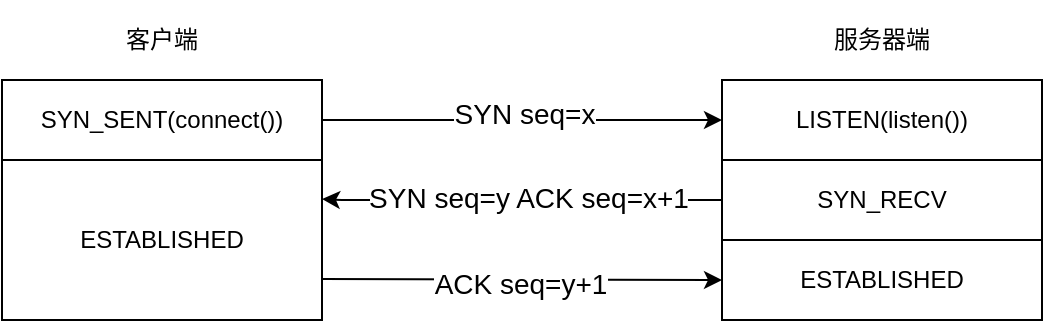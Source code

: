 <mxfile version="10.7.7" type="device"><diagram id="kwzyU7btweLYU3dKSI_z" name="Page-1"><mxGraphModel dx="959" dy="596" grid="1" gridSize="10" guides="1" tooltips="1" connect="1" arrows="1" fold="1" page="1" pageScale="1" pageWidth="827" pageHeight="1169" math="0" shadow="0"><root><mxCell id="0"/><mxCell id="1" parent="0"/><mxCell id="wOkPvB3wjsLjgF6GhPqz-1" value="客户端" style="text;html=1;strokeColor=none;fillColor=none;align=center;verticalAlign=middle;whiteSpace=wrap;rounded=0;" vertex="1" parent="1"><mxGeometry x="160" y="40" width="80" height="40" as="geometry"/></mxCell><mxCell id="wOkPvB3wjsLjgF6GhPqz-2" value="服务器端" style="text;html=1;strokeColor=none;fillColor=none;align=center;verticalAlign=middle;whiteSpace=wrap;rounded=0;" vertex="1" parent="1"><mxGeometry x="520" y="40" width="80" height="40" as="geometry"/></mxCell><mxCell id="wOkPvB3wjsLjgF6GhPqz-5" style="edgeStyle=orthogonalEdgeStyle;rounded=0;orthogonalLoop=1;jettySize=auto;html=1;entryX=0;entryY=0.5;entryDx=0;entryDy=0;" edge="1" parent="1" source="wOkPvB3wjsLjgF6GhPqz-3" target="wOkPvB3wjsLjgF6GhPqz-4"><mxGeometry relative="1" as="geometry"/></mxCell><mxCell id="wOkPvB3wjsLjgF6GhPqz-6" value="&lt;font style=&quot;font-size: 14px&quot;&gt;SYN seq=x&lt;/font&gt;" style="text;html=1;resizable=0;points=[];align=center;verticalAlign=middle;labelBackgroundColor=#ffffff;" vertex="1" connectable="0" parent="wOkPvB3wjsLjgF6GhPqz-5"><mxGeometry x="0.151" y="3" relative="1" as="geometry"><mxPoint x="-14" as="offset"/></mxGeometry></mxCell><mxCell id="wOkPvB3wjsLjgF6GhPqz-3" value="SYN_SENT(connect())" style="rounded=0;whiteSpace=wrap;html=1;" vertex="1" parent="1"><mxGeometry x="120" y="80" width="160" height="40" as="geometry"/></mxCell><mxCell id="wOkPvB3wjsLjgF6GhPqz-4" value="LISTEN(listen())" style="rounded=0;whiteSpace=wrap;html=1;" vertex="1" parent="1"><mxGeometry x="480" y="80" width="160" height="40" as="geometry"/></mxCell><mxCell id="wOkPvB3wjsLjgF6GhPqz-7" value="ESTABLISHED" style="rounded=0;whiteSpace=wrap;html=1;" vertex="1" parent="1"><mxGeometry x="120" y="120" width="160" height="80" as="geometry"/></mxCell><mxCell id="wOkPvB3wjsLjgF6GhPqz-8" value="SYN_RECV" style="rounded=0;whiteSpace=wrap;html=1;" vertex="1" parent="1"><mxGeometry x="480" y="120" width="160" height="40" as="geometry"/></mxCell><mxCell id="wOkPvB3wjsLjgF6GhPqz-10" value="ESTABLISHED" style="rounded=0;whiteSpace=wrap;html=1;" vertex="1" parent="1"><mxGeometry x="480" y="160" width="160" height="40" as="geometry"/></mxCell><mxCell id="wOkPvB3wjsLjgF6GhPqz-15" style="edgeStyle=orthogonalEdgeStyle;rounded=0;orthogonalLoop=1;jettySize=auto;html=1;exitX=0;exitY=0.5;exitDx=0;exitDy=0;" edge="1" parent="1" source="wOkPvB3wjsLjgF6GhPqz-8"><mxGeometry relative="1" as="geometry"><mxPoint x="450" y="139.5" as="sourcePoint"/><mxPoint x="280" y="139.5" as="targetPoint"/><Array as="points"><mxPoint x="290" y="140"/></Array></mxGeometry></mxCell><mxCell id="wOkPvB3wjsLjgF6GhPqz-21" value="&lt;font style=&quot;font-size: 14px&quot;&gt;SYN seq=y ACK seq=x+1&lt;/font&gt;" style="text;html=1;resizable=0;points=[];align=center;verticalAlign=middle;labelBackgroundColor=#ffffff;" vertex="1" connectable="0" parent="wOkPvB3wjsLjgF6GhPqz-15"><mxGeometry x="0.882" y="-101" relative="1" as="geometry"><mxPoint x="91" y="100" as="offset"/></mxGeometry></mxCell><mxCell id="wOkPvB3wjsLjgF6GhPqz-22" value="" style="endArrow=classic;html=1;entryX=0;entryY=0.5;entryDx=0;entryDy=0;" edge="1" parent="1" target="wOkPvB3wjsLjgF6GhPqz-10"><mxGeometry width="50" height="50" relative="1" as="geometry"><mxPoint x="280" y="179.5" as="sourcePoint"/><mxPoint x="420" y="179.5" as="targetPoint"/></mxGeometry></mxCell><mxCell id="wOkPvB3wjsLjgF6GhPqz-23" value="&lt;font style=&quot;font-size: 14px&quot;&gt;ACK seq=y+1&lt;/font&gt;" style="text;html=1;resizable=0;points=[];align=center;verticalAlign=middle;labelBackgroundColor=#ffffff;" vertex="1" connectable="0" parent="wOkPvB3wjsLjgF6GhPqz-22"><mxGeometry x="0.243" y="-2" relative="1" as="geometry"><mxPoint x="-26" as="offset"/></mxGeometry></mxCell></root></mxGraphModel></diagram></mxfile>